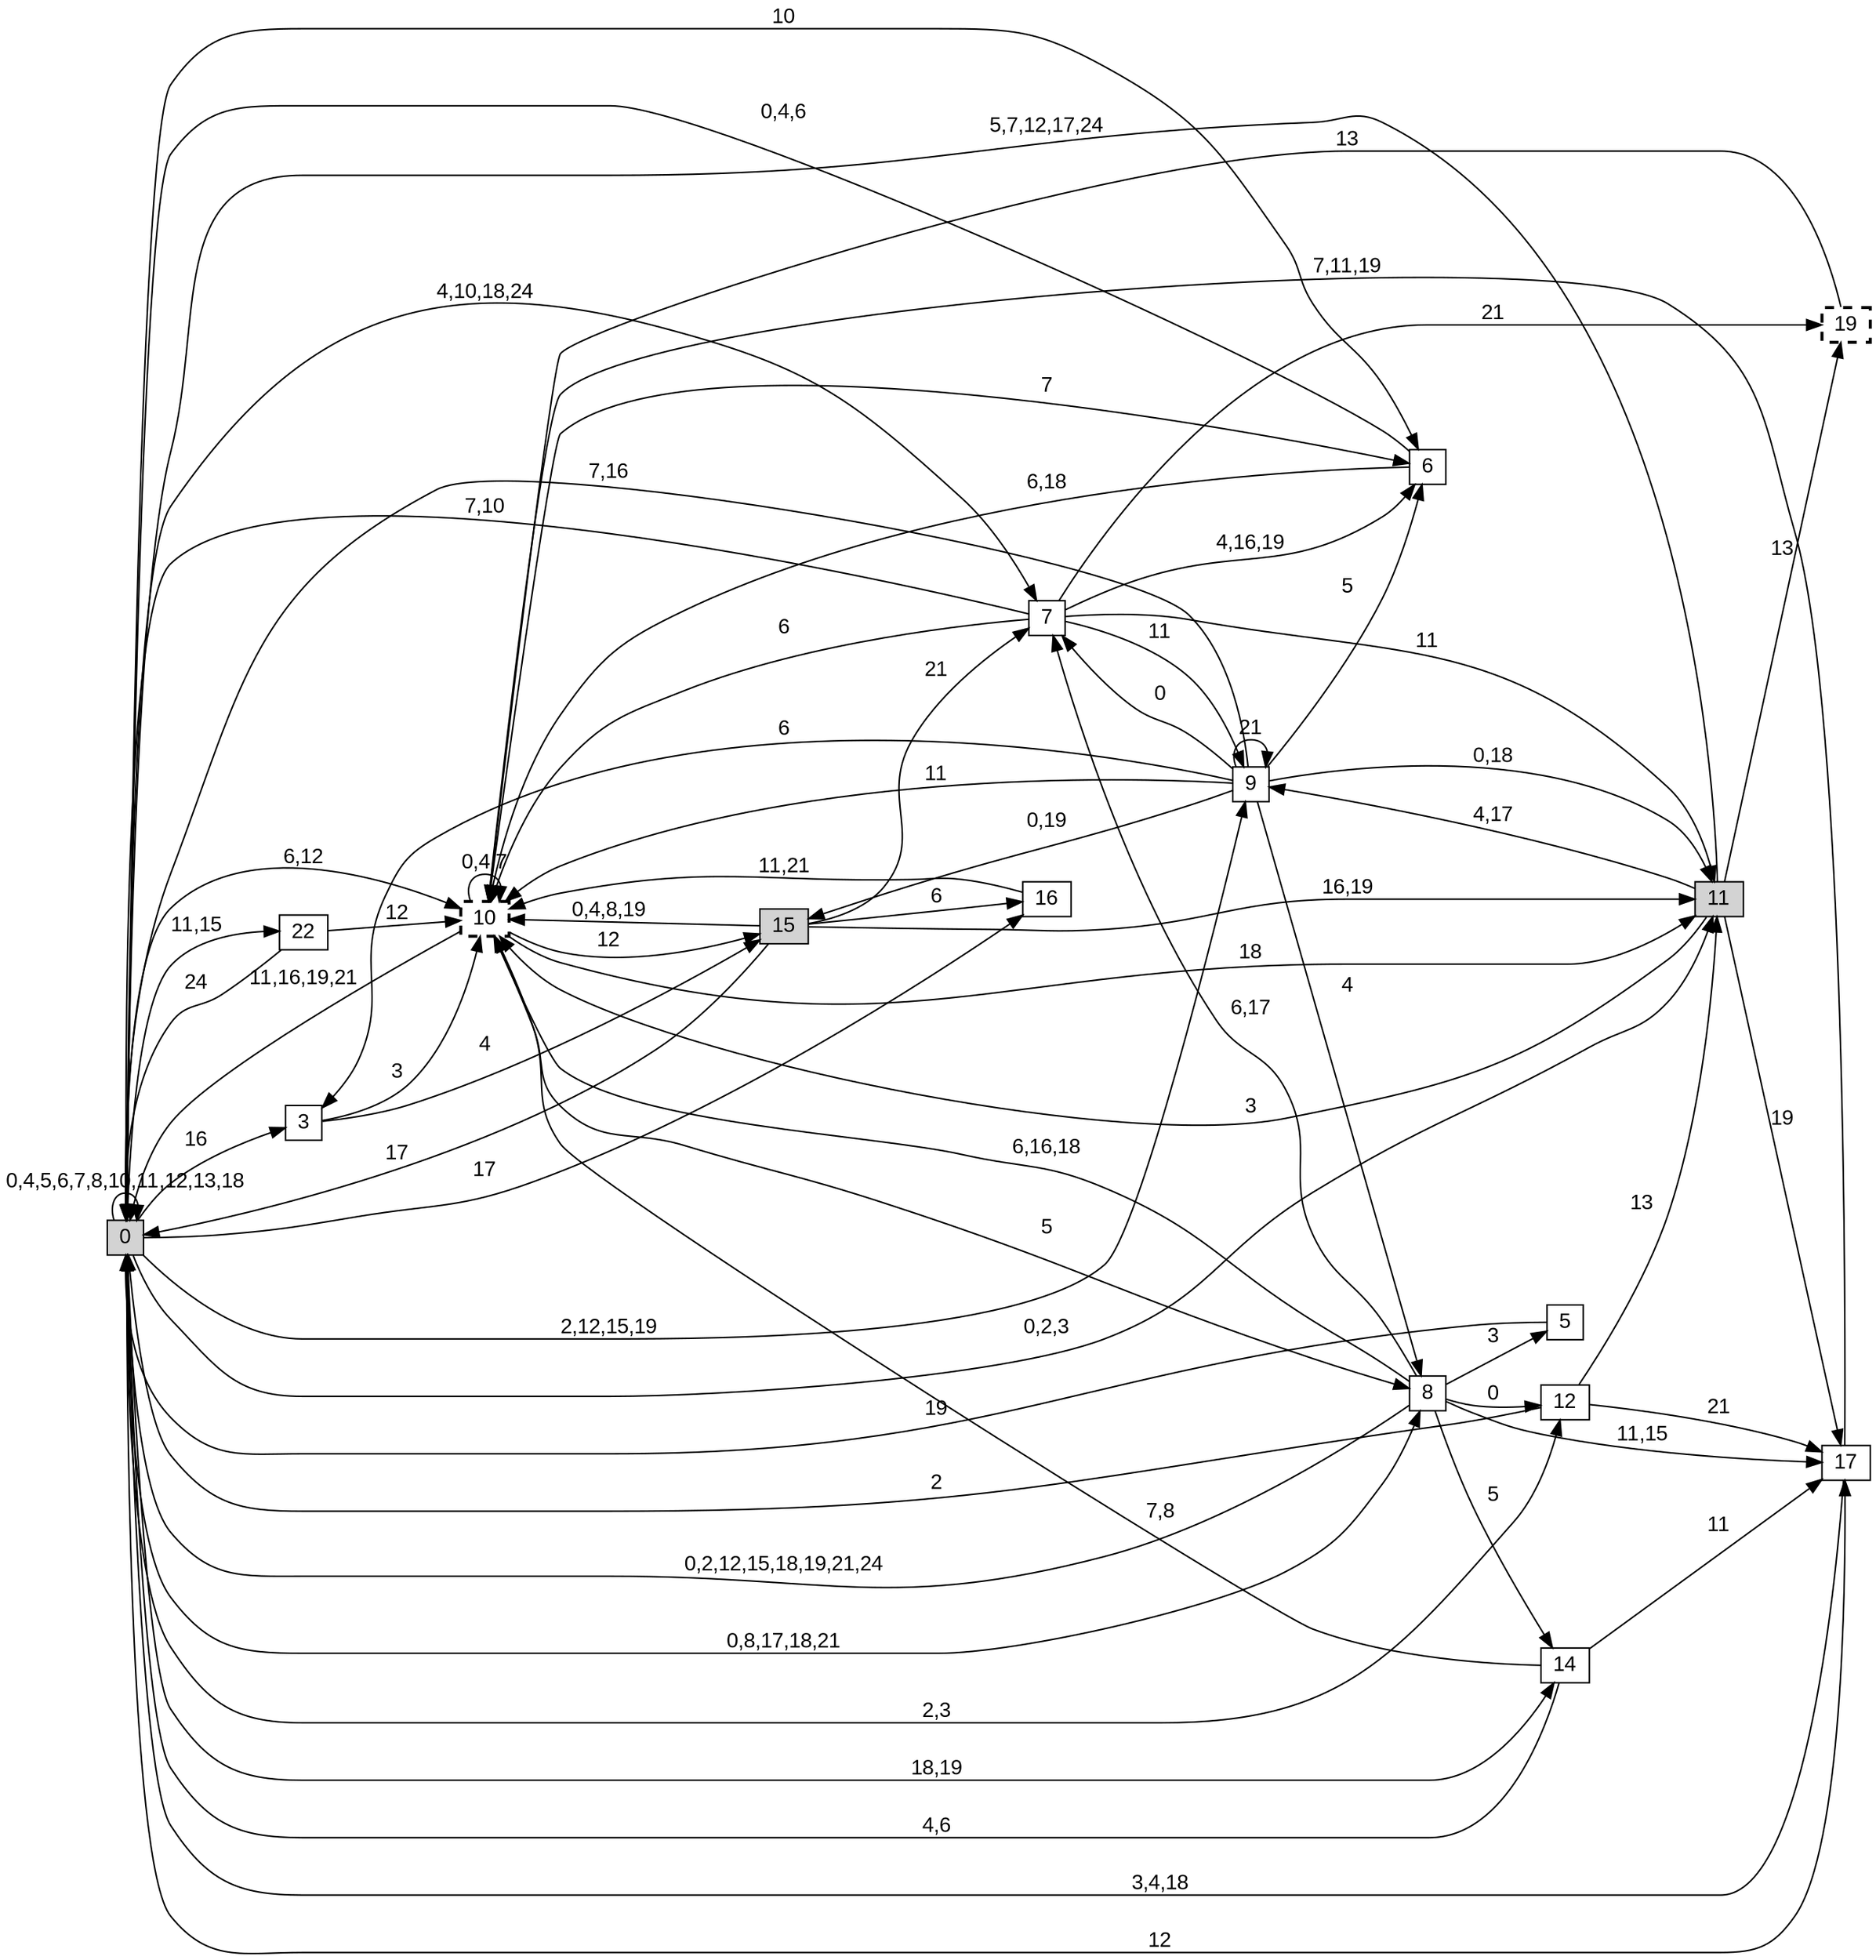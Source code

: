 digraph "NDFA" {
  rankdir=LR
  node [shape=box width=0.1 height=0.1 fontname=Arial]
  edge [fontname=Arial]
/* Estados */
 s0 [label="0" style="filled"] /* I:1 F:0 D:0 */
 s3 [label="3" ] /* I:0 F:0 D:0 */
 s5 [label="5" ] /* I:0 F:0 D:0 */
 s6 [label="6" ] /* I:0 F:0 D:0 */
 s7 [label="7" ] /* I:0 F:0 D:0 */
 s8 [label="8" ] /* I:0 F:0 D:0 */
 s9 [label="9" ] /* I:0 F:0 D:0 */
 s10 [label="10" style="bold,dashed"] /* I:0 F:1 D:0 */
 s11 [label="11" style="filled"] /* I:1 F:0 D:0 */
 s12 [label="12" ] /* I:0 F:0 D:0 */
 s14 [label="14" ] /* I:0 F:0 D:0 */
 s15 [label="15" style="filled"] /* I:1 F:0 D:0 */
 s16 [label="16" ] /* I:0 F:0 D:0 */
 s17 [label="17" ] /* I:0 F:0 D:0 */
 s19 [label="19" style="bold,dashed"] /* I:0 F:1 D:0 */
 s22 [label="22" ] /* I:0 F:0 D:0 */
/* Transiciones */
  s0 -> s0 [label="0,4,5,6,7,8,10,11,12,13,18"]
  s0 -> s3 [label="16"]
  s0 -> s6 [label="10"]
  s0 -> s7 [label="4,10,18,24"]
  s0 -> s8 [label="0,8,17,18,21"]
  s0 -> s9 [label="2,12,15,19"]
  s0 -> s10 [label="6,12"]
  s0 -> s11 [label="0,2,3"]
  s0 -> s12 [label="2,3"]
  s0 -> s14 [label="18,19"]
  s0 -> s16 [label="17"]
  s0 -> s17 [label="12"]
  s0 -> s22 [label="11,15"]
  s3 -> s10 [label="3"]
  s3 -> s15 [label="4"]
  s5 -> s0 [label="19"]
  s6 -> s0 [label="0,4,6"]
  s6 -> s10 [label="6,18"]
  s7 -> s0 [label="7,10"]
  s7 -> s6 [label="4,16,19"]
  s7 -> s9 [label="11"]
  s7 -> s10 [label="6"]
  s7 -> s11 [label="11"]
  s7 -> s19 [label="21"]
  s8 -> s0 [label="0,2,12,15,18,19,21,24"]
  s8 -> s5 [label="3"]
  s8 -> s7 [label="6,17"]
  s8 -> s10 [label="6,16,18"]
  s8 -> s12 [label="0"]
  s8 -> s14 [label="5"]
  s8 -> s17 [label="11,15"]
  s9 -> s0 [label="7,16"]
  s9 -> s3 [label="6"]
  s9 -> s6 [label="5"]
  s9 -> s7 [label="0"]
  s9 -> s8 [label="4"]
  s9 -> s9 [label="21"]
  s9 -> s10 [label="11"]
  s9 -> s11 [label="0,18"]
  s9 -> s15 [label="0,19"]
  s10 -> s0 [label="11,16,19,21"]
  s10 -> s6 [label="7"]
  s10 -> s8 [label="5"]
  s10 -> s10 [label="0,4,7"]
  s10 -> s11 [label="18"]
  s10 -> s15 [label="12"]
  s11 -> s0 [label="5,7,12,17,24"]
  s11 -> s9 [label="4,17"]
  s11 -> s10 [label="3"]
  s11 -> s17 [label="19"]
  s11 -> s19 [label="13"]
  s12 -> s0 [label="2"]
  s12 -> s11 [label="13"]
  s12 -> s17 [label="21"]
  s14 -> s0 [label="4,6"]
  s14 -> s10 [label="7,8"]
  s14 -> s17 [label="11"]
  s15 -> s0 [label="17"]
  s15 -> s7 [label="21"]
  s15 -> s10 [label="0,4,8,19"]
  s15 -> s11 [label="16,19"]
  s15 -> s16 [label="6"]
  s16 -> s10 [label="11,21"]
  s17 -> s0 [label="3,4,18"]
  s17 -> s10 [label="7,11,19"]
  s19 -> s10 [label="13"]
  s22 -> s0 [label="24"]
  s22 -> s10 [label="12"]
}
